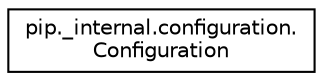 digraph "Graphical Class Hierarchy"
{
 // LATEX_PDF_SIZE
  edge [fontname="Helvetica",fontsize="10",labelfontname="Helvetica",labelfontsize="10"];
  node [fontname="Helvetica",fontsize="10",shape=record];
  rankdir="LR";
  Node0 [label="pip._internal.configuration.\lConfiguration",height=0.2,width=0.4,color="black", fillcolor="white", style="filled",URL="$classpip_1_1__internal_1_1configuration_1_1Configuration.html",tooltip=" "];
}
